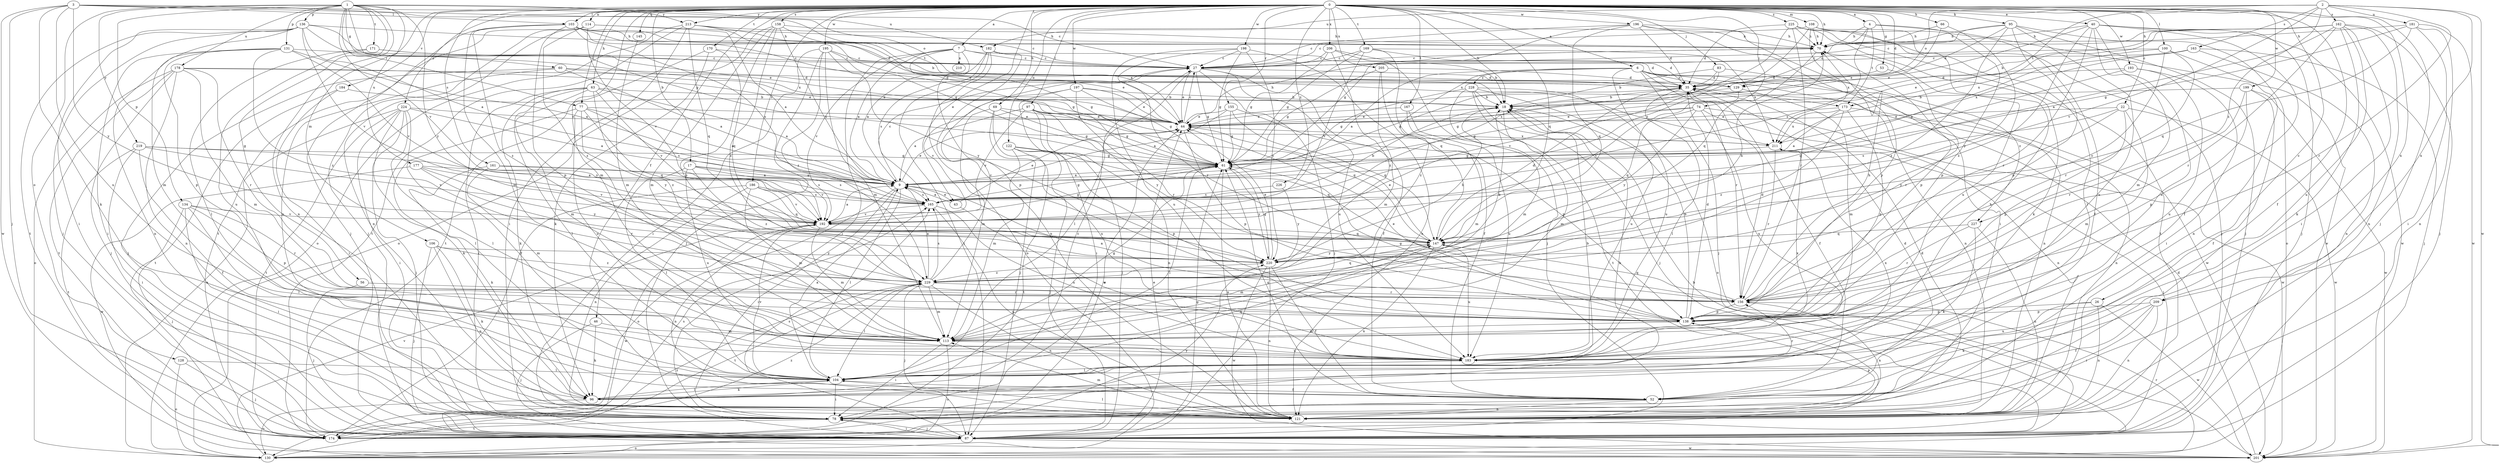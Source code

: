 strict digraph  {
0;
1;
2;
3;
4;
6;
7;
9;
17;
18;
22;
26;
27;
35;
40;
43;
44;
46;
52;
53;
56;
60;
61;
63;
66;
69;
70;
74;
77;
78;
83;
87;
95;
96;
97;
100;
103;
104;
106;
108;
113;
114;
121;
122;
128;
129;
130;
131;
134;
136;
138;
145;
147;
155;
156;
158;
161;
162;
163;
165;
167;
169;
170;
171;
173;
174;
177;
178;
181;
182;
183;
184;
186;
192;
193;
195;
196;
197;
198;
199;
201;
205;
206;
209;
210;
211;
213;
219;
220;
224;
225;
226;
227;
228;
229;
0 -> 4  [label=a];
0 -> 6  [label=a];
0 -> 7  [label=a];
0 -> 17  [label=b];
0 -> 18  [label=b];
0 -> 22  [label=c];
0 -> 26  [label=c];
0 -> 35  [label=d];
0 -> 40  [label=e];
0 -> 43  [label=e];
0 -> 46  [label=f];
0 -> 52  [label=f];
0 -> 53  [label=g];
0 -> 63  [label=h];
0 -> 66  [label=h];
0 -> 69  [label=h];
0 -> 70  [label=h];
0 -> 74  [label=i];
0 -> 77  [label=i];
0 -> 83  [label=j];
0 -> 87  [label=j];
0 -> 95  [label=k];
0 -> 97  [label=l];
0 -> 100  [label=l];
0 -> 103  [label=l];
0 -> 106  [label=m];
0 -> 108  [label=m];
0 -> 113  [label=m];
0 -> 114  [label=n];
0 -> 122  [label=o];
0 -> 145  [label=q];
0 -> 147  [label=q];
0 -> 155  [label=r];
0 -> 158  [label=s];
0 -> 161  [label=s];
0 -> 167  [label=t];
0 -> 169  [label=t];
0 -> 170  [label=t];
0 -> 184  [label=v];
0 -> 186  [label=v];
0 -> 193  [label=w];
0 -> 195  [label=w];
0 -> 196  [label=w];
0 -> 197  [label=w];
0 -> 198  [label=w];
0 -> 199  [label=w];
0 -> 205  [label=x];
0 -> 206  [label=x];
0 -> 209  [label=x];
0 -> 213  [label=y];
0 -> 224  [label=z];
0 -> 225  [label=z];
0 -> 226  [label=z];
1 -> 27  [label=c];
1 -> 56  [label=g];
1 -> 60  [label=g];
1 -> 61  [label=g];
1 -> 77  [label=i];
1 -> 121  [label=n];
1 -> 128  [label=o];
1 -> 131  [label=p];
1 -> 134  [label=p];
1 -> 136  [label=p];
1 -> 171  [label=t];
1 -> 177  [label=u];
1 -> 178  [label=u];
1 -> 192  [label=v];
1 -> 213  [label=y];
1 -> 219  [label=y];
1 -> 220  [label=y];
2 -> 129  [label=o];
2 -> 156  [label=r];
2 -> 162  [label=s];
2 -> 163  [label=s];
2 -> 173  [label=t];
2 -> 181  [label=u];
2 -> 182  [label=u];
2 -> 192  [label=v];
2 -> 201  [label=w];
2 -> 209  [label=x];
2 -> 227  [label=z];
3 -> 87  [label=j];
3 -> 96  [label=k];
3 -> 103  [label=l];
3 -> 129  [label=o];
3 -> 173  [label=t];
3 -> 182  [label=u];
3 -> 183  [label=u];
3 -> 201  [label=w];
3 -> 220  [label=y];
4 -> 70  [label=h];
4 -> 129  [label=o];
4 -> 138  [label=p];
4 -> 165  [label=s];
4 -> 173  [label=t];
4 -> 201  [label=w];
6 -> 9  [label=a];
6 -> 87  [label=j];
6 -> 121  [label=n];
6 -> 129  [label=o];
6 -> 156  [label=r];
6 -> 183  [label=u];
6 -> 201  [label=w];
6 -> 227  [label=z];
6 -> 228  [label=z];
6 -> 229  [label=z];
7 -> 9  [label=a];
7 -> 27  [label=c];
7 -> 35  [label=d];
7 -> 61  [label=g];
7 -> 78  [label=i];
7 -> 138  [label=p];
7 -> 192  [label=v];
7 -> 210  [label=x];
9 -> 27  [label=c];
9 -> 43  [label=e];
9 -> 44  [label=e];
9 -> 78  [label=i];
9 -> 104  [label=l];
9 -> 130  [label=o];
9 -> 165  [label=s];
17 -> 9  [label=a];
17 -> 104  [label=l];
17 -> 165  [label=s];
17 -> 183  [label=u];
17 -> 192  [label=v];
17 -> 229  [label=z];
18 -> 44  [label=e];
18 -> 113  [label=m];
22 -> 44  [label=e];
22 -> 113  [label=m];
22 -> 138  [label=p];
22 -> 165  [label=s];
22 -> 201  [label=w];
22 -> 220  [label=y];
26 -> 121  [label=n];
26 -> 138  [label=p];
26 -> 183  [label=u];
26 -> 201  [label=w];
27 -> 35  [label=d];
27 -> 44  [label=e];
27 -> 52  [label=f];
27 -> 61  [label=g];
27 -> 87  [label=j];
27 -> 104  [label=l];
27 -> 183  [label=u];
35 -> 18  [label=b];
35 -> 52  [label=f];
35 -> 61  [label=g];
35 -> 104  [label=l];
40 -> 44  [label=e];
40 -> 52  [label=f];
40 -> 70  [label=h];
40 -> 87  [label=j];
40 -> 113  [label=m];
40 -> 156  [label=r];
40 -> 183  [label=u];
40 -> 201  [label=w];
40 -> 229  [label=z];
43 -> 9  [label=a];
43 -> 44  [label=e];
43 -> 183  [label=u];
44 -> 27  [label=c];
44 -> 70  [label=h];
44 -> 138  [label=p];
44 -> 211  [label=x];
46 -> 87  [label=j];
46 -> 96  [label=k];
46 -> 113  [label=m];
52 -> 35  [label=d];
52 -> 61  [label=g];
52 -> 78  [label=i];
52 -> 121  [label=n];
53 -> 35  [label=d];
53 -> 156  [label=r];
56 -> 87  [label=j];
56 -> 156  [label=r];
60 -> 9  [label=a];
60 -> 35  [label=d];
60 -> 44  [label=e];
60 -> 87  [label=j];
60 -> 183  [label=u];
61 -> 9  [label=a];
61 -> 104  [label=l];
61 -> 121  [label=n];
61 -> 220  [label=y];
63 -> 9  [label=a];
63 -> 18  [label=b];
63 -> 78  [label=i];
63 -> 96  [label=k];
63 -> 104  [label=l];
63 -> 113  [label=m];
63 -> 192  [label=v];
63 -> 229  [label=z];
66 -> 44  [label=e];
66 -> 70  [label=h];
66 -> 220  [label=y];
69 -> 44  [label=e];
69 -> 61  [label=g];
69 -> 87  [label=j];
69 -> 113  [label=m];
69 -> 183  [label=u];
70 -> 27  [label=c];
70 -> 138  [label=p];
70 -> 147  [label=q];
74 -> 44  [label=e];
74 -> 61  [label=g];
74 -> 121  [label=n];
74 -> 147  [label=q];
74 -> 183  [label=u];
74 -> 201  [label=w];
74 -> 220  [label=y];
77 -> 9  [label=a];
77 -> 44  [label=e];
77 -> 104  [label=l];
77 -> 147  [label=q];
77 -> 165  [label=s];
77 -> 183  [label=u];
77 -> 220  [label=y];
78 -> 18  [label=b];
78 -> 87  [label=j];
78 -> 174  [label=t];
83 -> 18  [label=b];
83 -> 35  [label=d];
83 -> 121  [label=n];
83 -> 192  [label=v];
87 -> 44  [label=e];
87 -> 61  [label=g];
87 -> 78  [label=i];
87 -> 130  [label=o];
87 -> 165  [label=s];
87 -> 201  [label=w];
95 -> 27  [label=c];
95 -> 35  [label=d];
95 -> 70  [label=h];
95 -> 87  [label=j];
95 -> 130  [label=o];
95 -> 138  [label=p];
95 -> 183  [label=u];
95 -> 229  [label=z];
96 -> 27  [label=c];
96 -> 104  [label=l];
96 -> 130  [label=o];
97 -> 9  [label=a];
97 -> 44  [label=e];
97 -> 61  [label=g];
97 -> 87  [label=j];
97 -> 121  [label=n];
97 -> 147  [label=q];
97 -> 192  [label=v];
97 -> 220  [label=y];
100 -> 9  [label=a];
100 -> 27  [label=c];
100 -> 121  [label=n];
100 -> 156  [label=r];
100 -> 220  [label=y];
103 -> 27  [label=c];
103 -> 35  [label=d];
103 -> 44  [label=e];
103 -> 61  [label=g];
103 -> 70  [label=h];
103 -> 87  [label=j];
103 -> 113  [label=m];
103 -> 138  [label=p];
103 -> 165  [label=s];
103 -> 229  [label=z];
104 -> 9  [label=a];
104 -> 18  [label=b];
104 -> 52  [label=f];
104 -> 78  [label=i];
104 -> 96  [label=k];
104 -> 147  [label=q];
104 -> 156  [label=r];
104 -> 192  [label=v];
104 -> 211  [label=x];
106 -> 87  [label=j];
106 -> 96  [label=k];
106 -> 121  [label=n];
106 -> 220  [label=y];
106 -> 229  [label=z];
108 -> 27  [label=c];
108 -> 52  [label=f];
108 -> 70  [label=h];
108 -> 104  [label=l];
108 -> 165  [label=s];
108 -> 183  [label=u];
108 -> 211  [label=x];
113 -> 61  [label=g];
113 -> 78  [label=i];
113 -> 130  [label=o];
113 -> 183  [label=u];
114 -> 9  [label=a];
114 -> 70  [label=h];
114 -> 87  [label=j];
114 -> 121  [label=n];
114 -> 174  [label=t];
114 -> 192  [label=v];
114 -> 229  [label=z];
121 -> 35  [label=d];
121 -> 104  [label=l];
121 -> 113  [label=m];
121 -> 138  [label=p];
122 -> 61  [label=g];
122 -> 87  [label=j];
122 -> 113  [label=m];
122 -> 138  [label=p];
122 -> 147  [label=q];
122 -> 174  [label=t];
128 -> 87  [label=j];
128 -> 104  [label=l];
128 -> 130  [label=o];
129 -> 61  [label=g];
129 -> 113  [label=m];
129 -> 192  [label=v];
130 -> 156  [label=r];
130 -> 192  [label=v];
130 -> 229  [label=z];
131 -> 9  [label=a];
131 -> 27  [label=c];
131 -> 78  [label=i];
131 -> 121  [label=n];
131 -> 138  [label=p];
131 -> 192  [label=v];
131 -> 229  [label=z];
134 -> 78  [label=i];
134 -> 87  [label=j];
134 -> 104  [label=l];
134 -> 138  [label=p];
134 -> 156  [label=r];
134 -> 192  [label=v];
136 -> 9  [label=a];
136 -> 44  [label=e];
136 -> 70  [label=h];
136 -> 78  [label=i];
136 -> 87  [label=j];
136 -> 113  [label=m];
136 -> 174  [label=t];
136 -> 192  [label=v];
136 -> 211  [label=x];
138 -> 18  [label=b];
138 -> 35  [label=d];
138 -> 44  [label=e];
138 -> 61  [label=g];
138 -> 113  [label=m];
145 -> 113  [label=m];
147 -> 35  [label=d];
147 -> 44  [label=e];
147 -> 113  [label=m];
147 -> 121  [label=n];
147 -> 183  [label=u];
147 -> 220  [label=y];
155 -> 9  [label=a];
155 -> 44  [label=e];
155 -> 61  [label=g];
155 -> 138  [label=p];
155 -> 147  [label=q];
156 -> 9  [label=a];
156 -> 35  [label=d];
156 -> 70  [label=h];
156 -> 121  [label=n];
156 -> 138  [label=p];
156 -> 147  [label=q];
158 -> 70  [label=h];
158 -> 113  [label=m];
158 -> 130  [label=o];
158 -> 138  [label=p];
158 -> 165  [label=s];
158 -> 211  [label=x];
158 -> 229  [label=z];
161 -> 9  [label=a];
161 -> 96  [label=k];
161 -> 113  [label=m];
161 -> 165  [label=s];
162 -> 9  [label=a];
162 -> 18  [label=b];
162 -> 70  [label=h];
162 -> 78  [label=i];
162 -> 87  [label=j];
162 -> 96  [label=k];
162 -> 121  [label=n];
162 -> 156  [label=r];
162 -> 183  [label=u];
162 -> 211  [label=x];
163 -> 27  [label=c];
163 -> 44  [label=e];
163 -> 87  [label=j];
163 -> 121  [label=n];
163 -> 211  [label=x];
165 -> 18  [label=b];
165 -> 61  [label=g];
165 -> 121  [label=n];
165 -> 183  [label=u];
165 -> 192  [label=v];
167 -> 44  [label=e];
167 -> 113  [label=m];
167 -> 183  [label=u];
169 -> 27  [label=c];
169 -> 35  [label=d];
169 -> 61  [label=g];
169 -> 147  [label=q];
169 -> 192  [label=v];
169 -> 211  [label=x];
170 -> 27  [label=c];
170 -> 96  [label=k];
170 -> 147  [label=q];
170 -> 174  [label=t];
171 -> 27  [label=c];
171 -> 44  [label=e];
171 -> 104  [label=l];
171 -> 183  [label=u];
173 -> 9  [label=a];
173 -> 44  [label=e];
173 -> 121  [label=n];
173 -> 138  [label=p];
173 -> 211  [label=x];
173 -> 229  [label=z];
174 -> 44  [label=e];
174 -> 165  [label=s];
174 -> 220  [label=y];
174 -> 229  [label=z];
177 -> 9  [label=a];
177 -> 156  [label=r];
177 -> 192  [label=v];
177 -> 201  [label=w];
177 -> 220  [label=y];
178 -> 35  [label=d];
178 -> 44  [label=e];
178 -> 87  [label=j];
178 -> 113  [label=m];
178 -> 121  [label=n];
178 -> 130  [label=o];
178 -> 156  [label=r];
178 -> 174  [label=t];
181 -> 61  [label=g];
181 -> 70  [label=h];
181 -> 78  [label=i];
181 -> 121  [label=n];
181 -> 147  [label=q];
181 -> 201  [label=w];
182 -> 9  [label=a];
182 -> 27  [label=c];
182 -> 87  [label=j];
182 -> 121  [label=n];
182 -> 130  [label=o];
182 -> 165  [label=s];
183 -> 70  [label=h];
183 -> 104  [label=l];
183 -> 211  [label=x];
184 -> 18  [label=b];
184 -> 78  [label=i];
184 -> 174  [label=t];
186 -> 113  [label=m];
186 -> 121  [label=n];
186 -> 147  [label=q];
186 -> 165  [label=s];
186 -> 174  [label=t];
186 -> 192  [label=v];
192 -> 9  [label=a];
192 -> 61  [label=g];
192 -> 113  [label=m];
192 -> 121  [label=n];
192 -> 147  [label=q];
192 -> 201  [label=w];
193 -> 35  [label=d];
193 -> 78  [label=i];
193 -> 147  [label=q];
193 -> 183  [label=u];
195 -> 27  [label=c];
195 -> 61  [label=g];
195 -> 78  [label=i];
195 -> 87  [label=j];
195 -> 113  [label=m];
195 -> 220  [label=y];
195 -> 229  [label=z];
196 -> 27  [label=c];
196 -> 35  [label=d];
196 -> 61  [label=g];
196 -> 70  [label=h];
196 -> 78  [label=i];
196 -> 138  [label=p];
196 -> 147  [label=q];
197 -> 18  [label=b];
197 -> 44  [label=e];
197 -> 61  [label=g];
197 -> 78  [label=i];
197 -> 156  [label=r];
197 -> 192  [label=v];
198 -> 27  [label=c];
198 -> 61  [label=g];
198 -> 121  [label=n];
198 -> 156  [label=r];
198 -> 183  [label=u];
198 -> 220  [label=y];
199 -> 18  [label=b];
199 -> 52  [label=f];
199 -> 138  [label=p];
199 -> 156  [label=r];
199 -> 201  [label=w];
201 -> 18  [label=b];
201 -> 35  [label=d];
205 -> 35  [label=d];
205 -> 52  [label=f];
205 -> 61  [label=g];
205 -> 113  [label=m];
206 -> 18  [label=b];
206 -> 27  [label=c];
206 -> 61  [label=g];
206 -> 87  [label=j];
206 -> 229  [label=z];
209 -> 52  [label=f];
209 -> 78  [label=i];
209 -> 96  [label=k];
209 -> 121  [label=n];
209 -> 138  [label=p];
211 -> 61  [label=g];
211 -> 87  [label=j];
211 -> 156  [label=r];
213 -> 18  [label=b];
213 -> 44  [label=e];
213 -> 70  [label=h];
213 -> 78  [label=i];
213 -> 130  [label=o];
213 -> 147  [label=q];
213 -> 174  [label=t];
219 -> 52  [label=f];
219 -> 61  [label=g];
219 -> 78  [label=i];
219 -> 165  [label=s];
219 -> 174  [label=t];
219 -> 192  [label=v];
220 -> 18  [label=b];
220 -> 44  [label=e];
220 -> 52  [label=f];
220 -> 61  [label=g];
220 -> 70  [label=h];
220 -> 121  [label=n];
220 -> 201  [label=w];
220 -> 229  [label=z];
224 -> 9  [label=a];
224 -> 44  [label=e];
224 -> 52  [label=f];
224 -> 78  [label=i];
224 -> 87  [label=j];
224 -> 96  [label=k];
224 -> 104  [label=l];
224 -> 130  [label=o];
224 -> 174  [label=t];
225 -> 35  [label=d];
225 -> 70  [label=h];
225 -> 87  [label=j];
225 -> 96  [label=k];
225 -> 156  [label=r];
225 -> 165  [label=s];
225 -> 174  [label=t];
226 -> 165  [label=s];
226 -> 220  [label=y];
227 -> 96  [label=k];
227 -> 121  [label=n];
227 -> 147  [label=q];
227 -> 156  [label=r];
228 -> 18  [label=b];
228 -> 61  [label=g];
228 -> 87  [label=j];
228 -> 113  [label=m];
228 -> 130  [label=o];
228 -> 174  [label=t];
228 -> 183  [label=u];
229 -> 9  [label=a];
229 -> 18  [label=b];
229 -> 27  [label=c];
229 -> 87  [label=j];
229 -> 104  [label=l];
229 -> 113  [label=m];
229 -> 121  [label=n];
229 -> 147  [label=q];
229 -> 156  [label=r];
229 -> 165  [label=s];
229 -> 174  [label=t];
}
